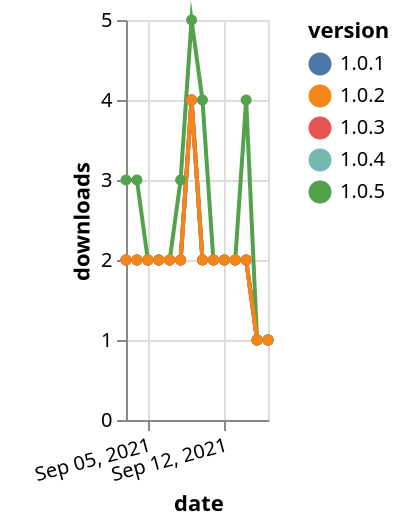 {"$schema": "https://vega.github.io/schema/vega-lite/v5.json", "description": "A simple bar chart with embedded data.", "data": {"values": [{"date": "2021-09-03", "total": 3526, "delta": 2, "version": "1.0.4"}, {"date": "2021-09-04", "total": 3528, "delta": 2, "version": "1.0.4"}, {"date": "2021-09-05", "total": 3530, "delta": 2, "version": "1.0.4"}, {"date": "2021-09-06", "total": 3532, "delta": 2, "version": "1.0.4"}, {"date": "2021-09-07", "total": 3534, "delta": 2, "version": "1.0.4"}, {"date": "2021-09-08", "total": 3536, "delta": 2, "version": "1.0.4"}, {"date": "2021-09-09", "total": 3540, "delta": 4, "version": "1.0.4"}, {"date": "2021-09-10", "total": 3542, "delta": 2, "version": "1.0.4"}, {"date": "2021-09-11", "total": 3544, "delta": 2, "version": "1.0.4"}, {"date": "2021-09-12", "total": 3546, "delta": 2, "version": "1.0.4"}, {"date": "2021-09-13", "total": 3548, "delta": 2, "version": "1.0.4"}, {"date": "2021-09-14", "total": 3550, "delta": 2, "version": "1.0.4"}, {"date": "2021-09-15", "total": 3551, "delta": 1, "version": "1.0.4"}, {"date": "2021-09-16", "total": 3552, "delta": 1, "version": "1.0.4"}, {"date": "2021-09-03", "total": 2517, "delta": 2, "version": "1.0.1"}, {"date": "2021-09-04", "total": 2519, "delta": 2, "version": "1.0.1"}, {"date": "2021-09-05", "total": 2521, "delta": 2, "version": "1.0.1"}, {"date": "2021-09-06", "total": 2523, "delta": 2, "version": "1.0.1"}, {"date": "2021-09-07", "total": 2525, "delta": 2, "version": "1.0.1"}, {"date": "2021-09-08", "total": 2527, "delta": 2, "version": "1.0.1"}, {"date": "2021-09-09", "total": 2531, "delta": 4, "version": "1.0.1"}, {"date": "2021-09-10", "total": 2533, "delta": 2, "version": "1.0.1"}, {"date": "2021-09-11", "total": 2535, "delta": 2, "version": "1.0.1"}, {"date": "2021-09-12", "total": 2537, "delta": 2, "version": "1.0.1"}, {"date": "2021-09-13", "total": 2539, "delta": 2, "version": "1.0.1"}, {"date": "2021-09-14", "total": 2541, "delta": 2, "version": "1.0.1"}, {"date": "2021-09-15", "total": 2542, "delta": 1, "version": "1.0.1"}, {"date": "2021-09-16", "total": 2543, "delta": 1, "version": "1.0.1"}, {"date": "2021-09-03", "total": 3513, "delta": 2, "version": "1.0.3"}, {"date": "2021-09-04", "total": 3515, "delta": 2, "version": "1.0.3"}, {"date": "2021-09-05", "total": 3517, "delta": 2, "version": "1.0.3"}, {"date": "2021-09-06", "total": 3519, "delta": 2, "version": "1.0.3"}, {"date": "2021-09-07", "total": 3521, "delta": 2, "version": "1.0.3"}, {"date": "2021-09-08", "total": 3523, "delta": 2, "version": "1.0.3"}, {"date": "2021-09-09", "total": 3527, "delta": 4, "version": "1.0.3"}, {"date": "2021-09-10", "total": 3529, "delta": 2, "version": "1.0.3"}, {"date": "2021-09-11", "total": 3531, "delta": 2, "version": "1.0.3"}, {"date": "2021-09-12", "total": 3533, "delta": 2, "version": "1.0.3"}, {"date": "2021-09-13", "total": 3535, "delta": 2, "version": "1.0.3"}, {"date": "2021-09-14", "total": 3537, "delta": 2, "version": "1.0.3"}, {"date": "2021-09-15", "total": 3538, "delta": 1, "version": "1.0.3"}, {"date": "2021-09-16", "total": 3539, "delta": 1, "version": "1.0.3"}, {"date": "2021-09-03", "total": 3223, "delta": 3, "version": "1.0.5"}, {"date": "2021-09-04", "total": 3226, "delta": 3, "version": "1.0.5"}, {"date": "2021-09-05", "total": 3228, "delta": 2, "version": "1.0.5"}, {"date": "2021-09-06", "total": 3230, "delta": 2, "version": "1.0.5"}, {"date": "2021-09-07", "total": 3232, "delta": 2, "version": "1.0.5"}, {"date": "2021-09-08", "total": 3235, "delta": 3, "version": "1.0.5"}, {"date": "2021-09-09", "total": 3240, "delta": 5, "version": "1.0.5"}, {"date": "2021-09-10", "total": 3244, "delta": 4, "version": "1.0.5"}, {"date": "2021-09-11", "total": 3246, "delta": 2, "version": "1.0.5"}, {"date": "2021-09-12", "total": 3248, "delta": 2, "version": "1.0.5"}, {"date": "2021-09-13", "total": 3250, "delta": 2, "version": "1.0.5"}, {"date": "2021-09-14", "total": 3254, "delta": 4, "version": "1.0.5"}, {"date": "2021-09-15", "total": 3255, "delta": 1, "version": "1.0.5"}, {"date": "2021-09-16", "total": 3256, "delta": 1, "version": "1.0.5"}, {"date": "2021-09-03", "total": 2594, "delta": 2, "version": "1.0.2"}, {"date": "2021-09-04", "total": 2596, "delta": 2, "version": "1.0.2"}, {"date": "2021-09-05", "total": 2598, "delta": 2, "version": "1.0.2"}, {"date": "2021-09-06", "total": 2600, "delta": 2, "version": "1.0.2"}, {"date": "2021-09-07", "total": 2602, "delta": 2, "version": "1.0.2"}, {"date": "2021-09-08", "total": 2604, "delta": 2, "version": "1.0.2"}, {"date": "2021-09-09", "total": 2608, "delta": 4, "version": "1.0.2"}, {"date": "2021-09-10", "total": 2610, "delta": 2, "version": "1.0.2"}, {"date": "2021-09-11", "total": 2612, "delta": 2, "version": "1.0.2"}, {"date": "2021-09-12", "total": 2614, "delta": 2, "version": "1.0.2"}, {"date": "2021-09-13", "total": 2616, "delta": 2, "version": "1.0.2"}, {"date": "2021-09-14", "total": 2618, "delta": 2, "version": "1.0.2"}, {"date": "2021-09-15", "total": 2619, "delta": 1, "version": "1.0.2"}, {"date": "2021-09-16", "total": 2620, "delta": 1, "version": "1.0.2"}]}, "width": "container", "mark": {"type": "line", "point": {"filled": true}}, "encoding": {"x": {"field": "date", "type": "temporal", "timeUnit": "yearmonthdate", "title": "date", "axis": {"labelAngle": -15}}, "y": {"field": "delta", "type": "quantitative", "title": "downloads"}, "color": {"field": "version", "type": "nominal"}, "tooltip": {"field": "delta"}}}